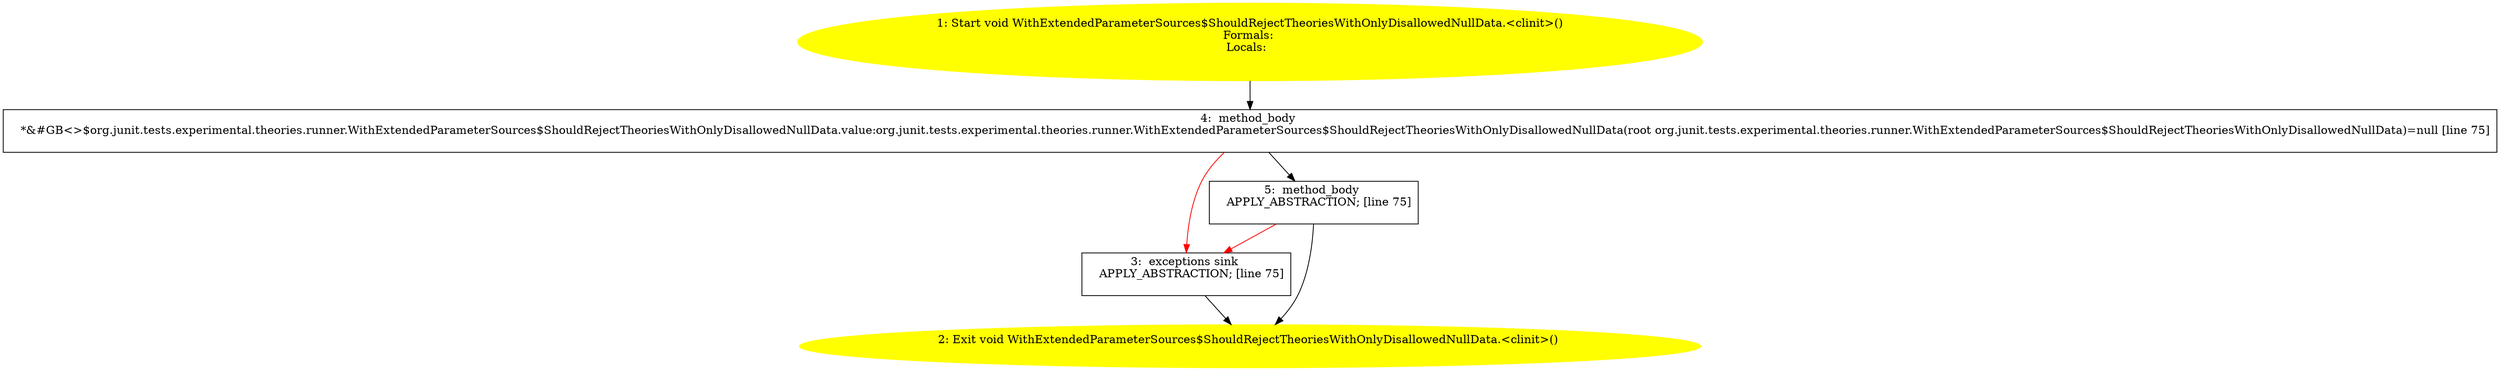 /* @generated */
digraph cfg {
"org.junit.tests.experimental.theories.runner.WithExtendedParameterSources$ShouldRejectTheoriesWithOn.3378bc12b570833d291ca9dc6c42a0bc_1" [label="1: Start void WithExtendedParameterSources$ShouldRejectTheoriesWithOnlyDisallowedNullData.<clinit>()\nFormals: \nLocals:  \n  " color=yellow style=filled]
	

	 "org.junit.tests.experimental.theories.runner.WithExtendedParameterSources$ShouldRejectTheoriesWithOn.3378bc12b570833d291ca9dc6c42a0bc_1" -> "org.junit.tests.experimental.theories.runner.WithExtendedParameterSources$ShouldRejectTheoriesWithOn.3378bc12b570833d291ca9dc6c42a0bc_4" ;
"org.junit.tests.experimental.theories.runner.WithExtendedParameterSources$ShouldRejectTheoriesWithOn.3378bc12b570833d291ca9dc6c42a0bc_2" [label="2: Exit void WithExtendedParameterSources$ShouldRejectTheoriesWithOnlyDisallowedNullData.<clinit>() \n  " color=yellow style=filled]
	

"org.junit.tests.experimental.theories.runner.WithExtendedParameterSources$ShouldRejectTheoriesWithOn.3378bc12b570833d291ca9dc6c42a0bc_3" [label="3:  exceptions sink \n   APPLY_ABSTRACTION; [line 75]\n " shape="box"]
	

	 "org.junit.tests.experimental.theories.runner.WithExtendedParameterSources$ShouldRejectTheoriesWithOn.3378bc12b570833d291ca9dc6c42a0bc_3" -> "org.junit.tests.experimental.theories.runner.WithExtendedParameterSources$ShouldRejectTheoriesWithOn.3378bc12b570833d291ca9dc6c42a0bc_2" ;
"org.junit.tests.experimental.theories.runner.WithExtendedParameterSources$ShouldRejectTheoriesWithOn.3378bc12b570833d291ca9dc6c42a0bc_4" [label="4:  method_body \n   *&#GB<>$org.junit.tests.experimental.theories.runner.WithExtendedParameterSources$ShouldRejectTheoriesWithOnlyDisallowedNullData.value:org.junit.tests.experimental.theories.runner.WithExtendedParameterSources$ShouldRejectTheoriesWithOnlyDisallowedNullData(root org.junit.tests.experimental.theories.runner.WithExtendedParameterSources$ShouldRejectTheoriesWithOnlyDisallowedNullData)=null [line 75]\n " shape="box"]
	

	 "org.junit.tests.experimental.theories.runner.WithExtendedParameterSources$ShouldRejectTheoriesWithOn.3378bc12b570833d291ca9dc6c42a0bc_4" -> "org.junit.tests.experimental.theories.runner.WithExtendedParameterSources$ShouldRejectTheoriesWithOn.3378bc12b570833d291ca9dc6c42a0bc_5" ;
	 "org.junit.tests.experimental.theories.runner.WithExtendedParameterSources$ShouldRejectTheoriesWithOn.3378bc12b570833d291ca9dc6c42a0bc_4" -> "org.junit.tests.experimental.theories.runner.WithExtendedParameterSources$ShouldRejectTheoriesWithOn.3378bc12b570833d291ca9dc6c42a0bc_3" [color="red" ];
"org.junit.tests.experimental.theories.runner.WithExtendedParameterSources$ShouldRejectTheoriesWithOn.3378bc12b570833d291ca9dc6c42a0bc_5" [label="5:  method_body \n   APPLY_ABSTRACTION; [line 75]\n " shape="box"]
	

	 "org.junit.tests.experimental.theories.runner.WithExtendedParameterSources$ShouldRejectTheoriesWithOn.3378bc12b570833d291ca9dc6c42a0bc_5" -> "org.junit.tests.experimental.theories.runner.WithExtendedParameterSources$ShouldRejectTheoriesWithOn.3378bc12b570833d291ca9dc6c42a0bc_2" ;
	 "org.junit.tests.experimental.theories.runner.WithExtendedParameterSources$ShouldRejectTheoriesWithOn.3378bc12b570833d291ca9dc6c42a0bc_5" -> "org.junit.tests.experimental.theories.runner.WithExtendedParameterSources$ShouldRejectTheoriesWithOn.3378bc12b570833d291ca9dc6c42a0bc_3" [color="red" ];
}
